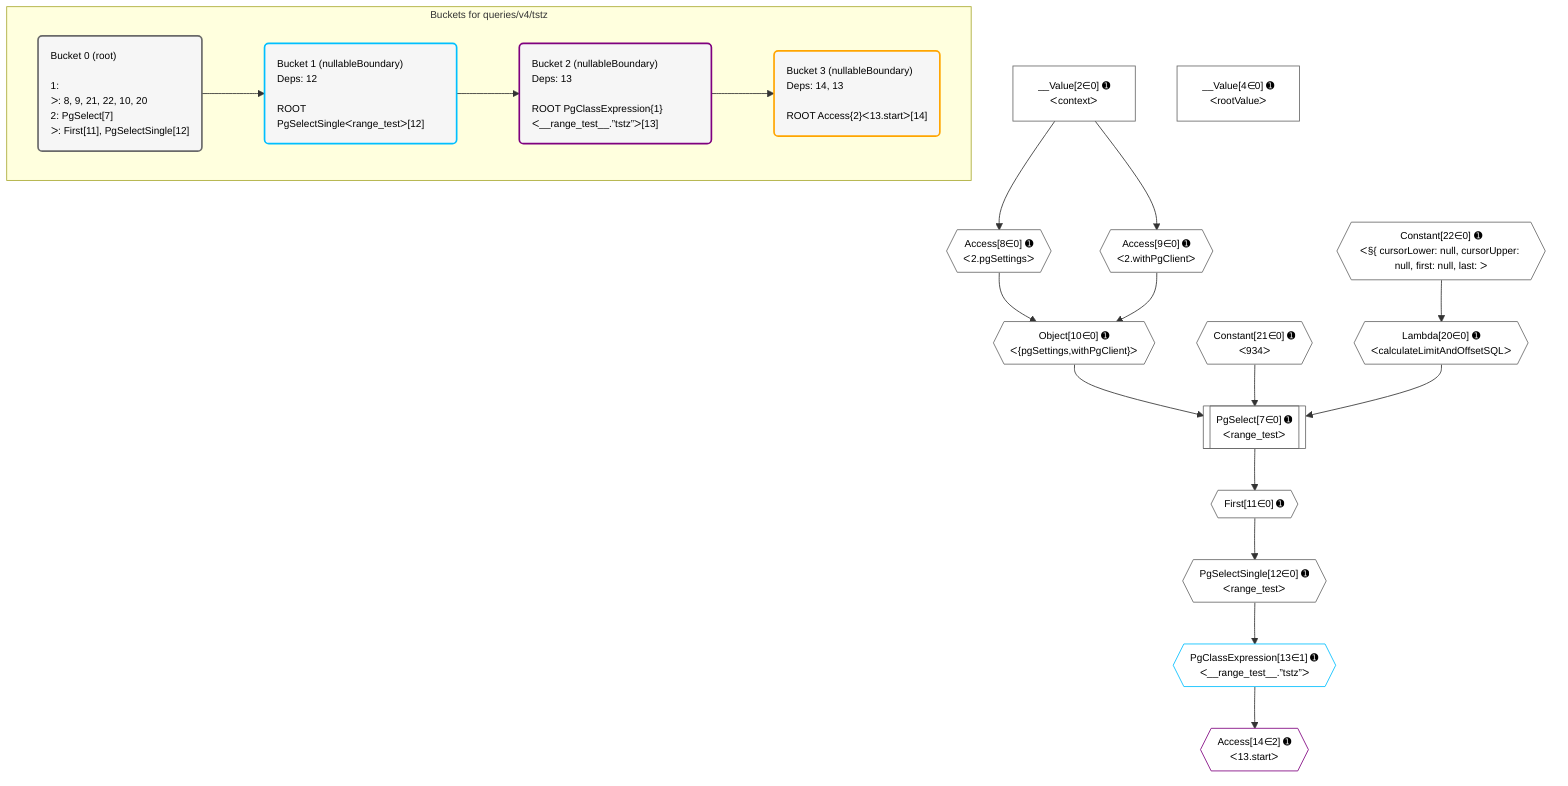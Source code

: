 %%{init: {'themeVariables': { 'fontSize': '12px'}}}%%
graph TD
    classDef path fill:#eee,stroke:#000,color:#000
    classDef plan fill:#fff,stroke-width:1px,color:#000
    classDef itemplan fill:#fff,stroke-width:2px,color:#000
    classDef unbatchedplan fill:#dff,stroke-width:1px,color:#000
    classDef sideeffectplan fill:#fcc,stroke-width:2px,color:#000
    classDef bucket fill:#f6f6f6,color:#000,stroke-width:2px,text-align:left


    %% plan dependencies
    PgSelect7[["PgSelect[7∈0] ➊<br />ᐸrange_testᐳ"]]:::plan
    Object10{{"Object[10∈0] ➊<br />ᐸ{pgSettings,withPgClient}ᐳ"}}:::plan
    Constant21{{"Constant[21∈0] ➊<br />ᐸ934ᐳ"}}:::plan
    Lambda20{{"Lambda[20∈0] ➊<br />ᐸcalculateLimitAndOffsetSQLᐳ"}}:::plan
    Object10 & Constant21 & Lambda20 --> PgSelect7
    Access8{{"Access[8∈0] ➊<br />ᐸ2.pgSettingsᐳ"}}:::plan
    Access9{{"Access[9∈0] ➊<br />ᐸ2.withPgClientᐳ"}}:::plan
    Access8 & Access9 --> Object10
    __Value2["__Value[2∈0] ➊<br />ᐸcontextᐳ"]:::plan
    __Value2 --> Access8
    __Value2 --> Access9
    First11{{"First[11∈0] ➊"}}:::plan
    PgSelect7 --> First11
    PgSelectSingle12{{"PgSelectSingle[12∈0] ➊<br />ᐸrange_testᐳ"}}:::plan
    First11 --> PgSelectSingle12
    Constant22{{"Constant[22∈0] ➊<br />ᐸ§{ cursorLower: null, cursorUpper: null, first: null, last: ᐳ"}}:::plan
    Constant22 --> Lambda20
    __Value4["__Value[4∈0] ➊<br />ᐸrootValueᐳ"]:::plan
    PgClassExpression13{{"PgClassExpression[13∈1] ➊<br />ᐸ__range_test__.”tstz”ᐳ"}}:::plan
    PgSelectSingle12 --> PgClassExpression13
    Access14{{"Access[14∈2] ➊<br />ᐸ13.startᐳ"}}:::plan
    PgClassExpression13 --> Access14

    %% define steps

    subgraph "Buckets for queries/v4/tstz"
    Bucket0("Bucket 0 (root)<br /><br />1: <br />ᐳ: 8, 9, 21, 22, 10, 20<br />2: PgSelect[7]<br />ᐳ: First[11], PgSelectSingle[12]"):::bucket
    classDef bucket0 stroke:#696969
    class Bucket0,__Value2,__Value4,PgSelect7,Access8,Access9,Object10,First11,PgSelectSingle12,Lambda20,Constant21,Constant22 bucket0
    Bucket1("Bucket 1 (nullableBoundary)<br />Deps: 12<br /><br />ROOT PgSelectSingleᐸrange_testᐳ[12]"):::bucket
    classDef bucket1 stroke:#00bfff
    class Bucket1,PgClassExpression13 bucket1
    Bucket2("Bucket 2 (nullableBoundary)<br />Deps: 13<br /><br />ROOT PgClassExpression{1}ᐸ__range_test__.”tstz”ᐳ[13]"):::bucket
    classDef bucket2 stroke:#7f007f
    class Bucket2,Access14 bucket2
    Bucket3("Bucket 3 (nullableBoundary)<br />Deps: 14, 13<br /><br />ROOT Access{2}ᐸ13.startᐳ[14]"):::bucket
    classDef bucket3 stroke:#ffa500
    class Bucket3 bucket3
    Bucket0 --> Bucket1
    Bucket1 --> Bucket2
    Bucket2 --> Bucket3
    end